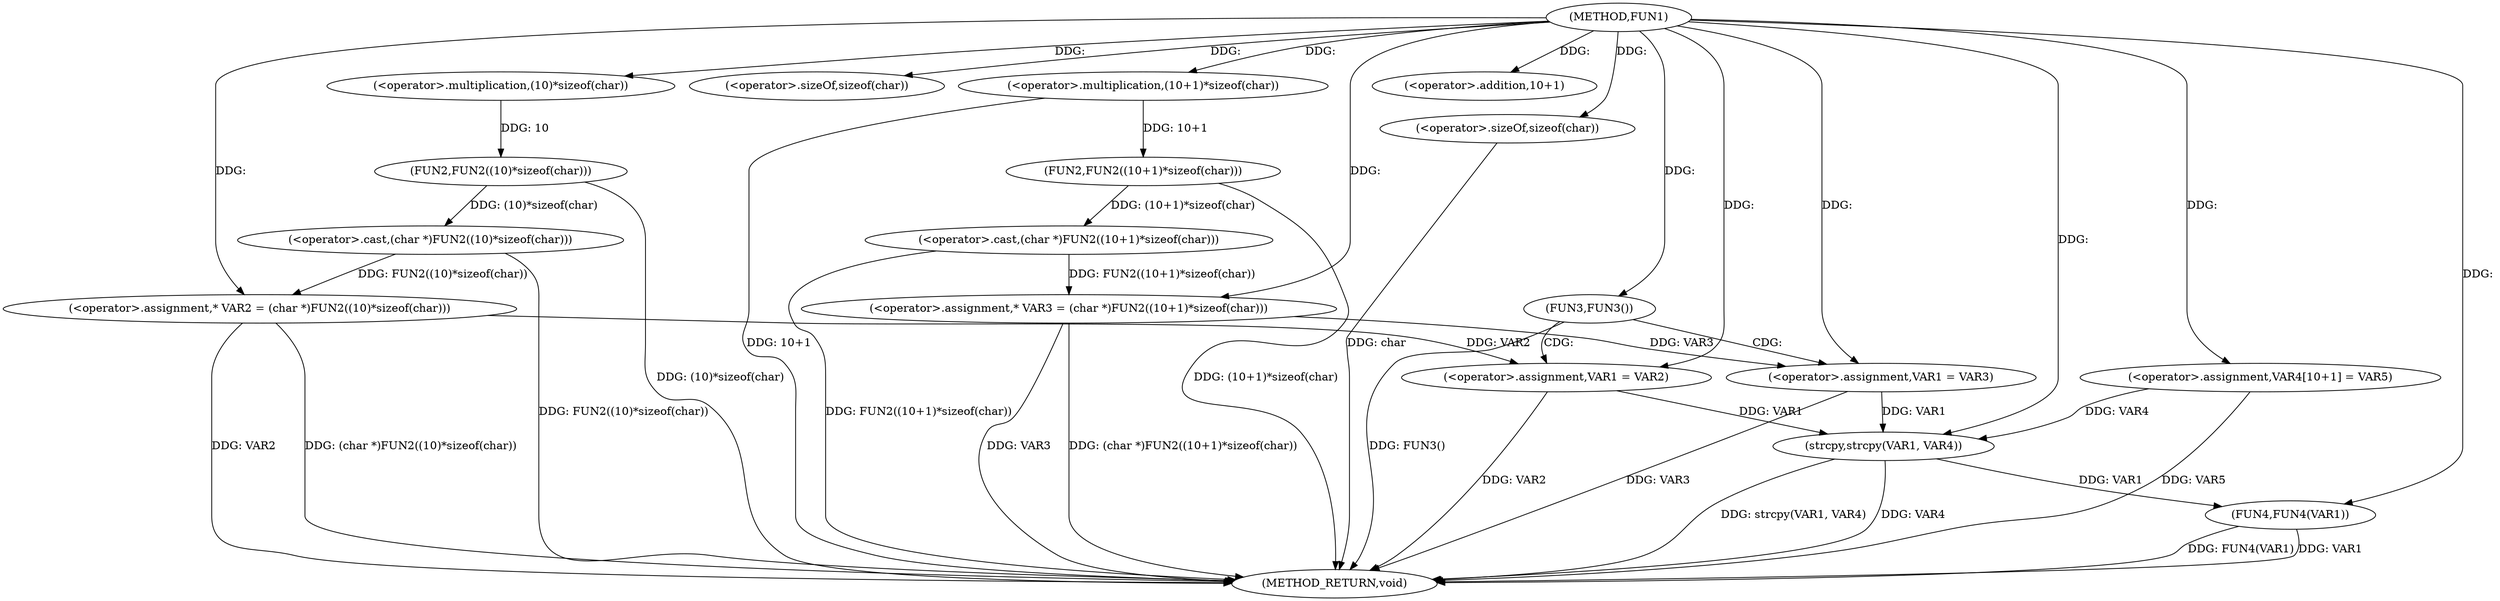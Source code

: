 digraph FUN1 {  
"1000100" [label = "(METHOD,FUN1)" ]
"1000146" [label = "(METHOD_RETURN,void)" ]
"1000104" [label = "(<operator>.assignment,* VAR2 = (char *)FUN2((10)*sizeof(char)))" ]
"1000106" [label = "(<operator>.cast,(char *)FUN2((10)*sizeof(char)))" ]
"1000108" [label = "(FUN2,FUN2((10)*sizeof(char)))" ]
"1000109" [label = "(<operator>.multiplication,(10)*sizeof(char))" ]
"1000111" [label = "(<operator>.sizeOf,sizeof(char))" ]
"1000114" [label = "(<operator>.assignment,* VAR3 = (char *)FUN2((10+1)*sizeof(char)))" ]
"1000116" [label = "(<operator>.cast,(char *)FUN2((10+1)*sizeof(char)))" ]
"1000118" [label = "(FUN2,FUN2((10+1)*sizeof(char)))" ]
"1000119" [label = "(<operator>.multiplication,(10+1)*sizeof(char))" ]
"1000120" [label = "(<operator>.addition,10+1)" ]
"1000123" [label = "(<operator>.sizeOf,sizeof(char))" ]
"1000126" [label = "(FUN3,FUN3())" ]
"1000128" [label = "(<operator>.assignment,VAR1 = VAR2)" ]
"1000133" [label = "(<operator>.assignment,VAR1 = VAR3)" ]
"1000138" [label = "(<operator>.assignment,VAR4[10+1] = VAR5)" ]
"1000141" [label = "(strcpy,strcpy(VAR1, VAR4))" ]
"1000144" [label = "(FUN4,FUN4(VAR1))" ]
  "1000106" -> "1000146"  [ label = "DDG: FUN2((10)*sizeof(char))"] 
  "1000104" -> "1000146"  [ label = "DDG: VAR2"] 
  "1000138" -> "1000146"  [ label = "DDG: VAR5"] 
  "1000144" -> "1000146"  [ label = "DDG: FUN4(VAR1)"] 
  "1000114" -> "1000146"  [ label = "DDG: VAR3"] 
  "1000116" -> "1000146"  [ label = "DDG: FUN2((10+1)*sizeof(char))"] 
  "1000118" -> "1000146"  [ label = "DDG: (10+1)*sizeof(char)"] 
  "1000114" -> "1000146"  [ label = "DDG: (char *)FUN2((10+1)*sizeof(char))"] 
  "1000123" -> "1000146"  [ label = "DDG: char"] 
  "1000128" -> "1000146"  [ label = "DDG: VAR2"] 
  "1000126" -> "1000146"  [ label = "DDG: FUN3()"] 
  "1000141" -> "1000146"  [ label = "DDG: strcpy(VAR1, VAR4)"] 
  "1000133" -> "1000146"  [ label = "DDG: VAR3"] 
  "1000119" -> "1000146"  [ label = "DDG: 10+1"] 
  "1000141" -> "1000146"  [ label = "DDG: VAR4"] 
  "1000144" -> "1000146"  [ label = "DDG: VAR1"] 
  "1000104" -> "1000146"  [ label = "DDG: (char *)FUN2((10)*sizeof(char))"] 
  "1000108" -> "1000146"  [ label = "DDG: (10)*sizeof(char)"] 
  "1000106" -> "1000104"  [ label = "DDG: FUN2((10)*sizeof(char))"] 
  "1000100" -> "1000104"  [ label = "DDG: "] 
  "1000108" -> "1000106"  [ label = "DDG: (10)*sizeof(char)"] 
  "1000109" -> "1000108"  [ label = "DDG: 10"] 
  "1000100" -> "1000109"  [ label = "DDG: "] 
  "1000100" -> "1000111"  [ label = "DDG: "] 
  "1000116" -> "1000114"  [ label = "DDG: FUN2((10+1)*sizeof(char))"] 
  "1000100" -> "1000114"  [ label = "DDG: "] 
  "1000118" -> "1000116"  [ label = "DDG: (10+1)*sizeof(char)"] 
  "1000119" -> "1000118"  [ label = "DDG: 10+1"] 
  "1000100" -> "1000119"  [ label = "DDG: "] 
  "1000100" -> "1000120"  [ label = "DDG: "] 
  "1000100" -> "1000123"  [ label = "DDG: "] 
  "1000100" -> "1000126"  [ label = "DDG: "] 
  "1000104" -> "1000128"  [ label = "DDG: VAR2"] 
  "1000100" -> "1000128"  [ label = "DDG: "] 
  "1000114" -> "1000133"  [ label = "DDG: VAR3"] 
  "1000100" -> "1000133"  [ label = "DDG: "] 
  "1000100" -> "1000138"  [ label = "DDG: "] 
  "1000128" -> "1000141"  [ label = "DDG: VAR1"] 
  "1000133" -> "1000141"  [ label = "DDG: VAR1"] 
  "1000100" -> "1000141"  [ label = "DDG: "] 
  "1000138" -> "1000141"  [ label = "DDG: VAR4"] 
  "1000141" -> "1000144"  [ label = "DDG: VAR1"] 
  "1000100" -> "1000144"  [ label = "DDG: "] 
  "1000126" -> "1000128"  [ label = "CDG: "] 
  "1000126" -> "1000133"  [ label = "CDG: "] 
}
